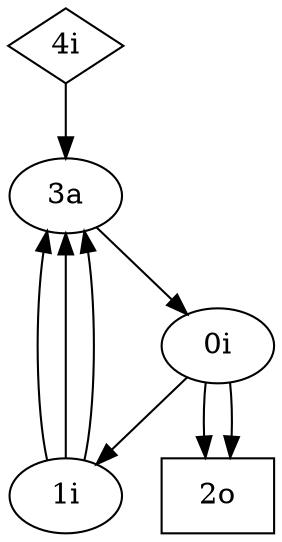 digraph G{
subgraph inputs{
rank=same;
v4 [label="4i" shape=diamond]
}
subgraph outputs{
rank=same;
v2 [label="2o" shape=box]
}
v0 [label="0i" ]
v1 [label="1i" ]
v3 [label="3a" ]
v0 -> v1;
v0 -> v2;
v0 -> v2;
v1 -> v3;
v1 -> v3;
v1 -> v3;
v3 -> v0;
v4 -> v3;
}
